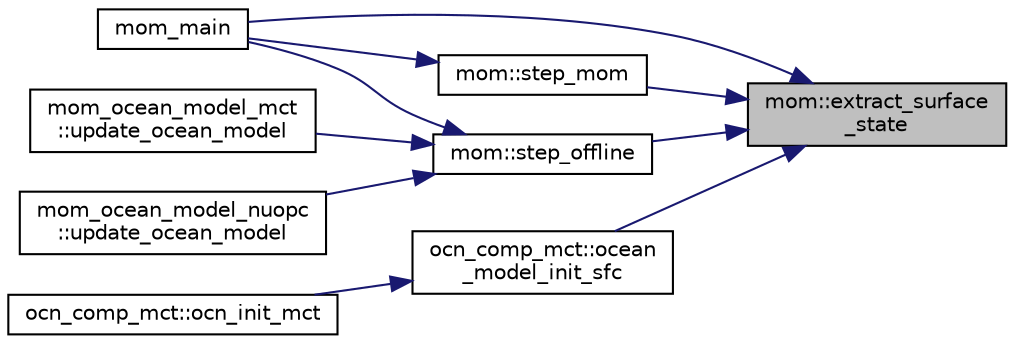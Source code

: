 digraph "mom::extract_surface_state"
{
 // INTERACTIVE_SVG=YES
 // LATEX_PDF_SIZE
  edge [fontname="Helvetica",fontsize="10",labelfontname="Helvetica",labelfontsize="10"];
  node [fontname="Helvetica",fontsize="10",shape=record];
  rankdir="RL";
  Node1 [label="mom::extract_surface\l_state",height=0.2,width=0.4,color="black", fillcolor="grey75", style="filled", fontcolor="black",tooltip="Set the surface (return) properties of the ocean model by setting the appropriate fields in sfc_state..."];
  Node1 -> Node2 [dir="back",color="midnightblue",fontsize="10",style="solid",fontname="Helvetica"];
  Node2 [label="mom_main",height=0.2,width=0.4,color="black", fillcolor="white", style="filled",URL="$MOM__driver_8F90.html#a08fffeb2d8e8acbf9ed4609be6d258c6",tooltip=" "];
  Node1 -> Node3 [dir="back",color="midnightblue",fontsize="10",style="solid",fontname="Helvetica"];
  Node3 [label="ocn_comp_mct::ocean\l_model_init_sfc",height=0.2,width=0.4,color="black", fillcolor="white", style="filled",URL="$namespaceocn__comp__mct.html#a5f19e1874046a092e4773c541467593b",tooltip="It has to be separate from the ocean_initialization call because the coupler module allocates the spa..."];
  Node3 -> Node4 [dir="back",color="midnightblue",fontsize="10",style="solid",fontname="Helvetica"];
  Node4 [label="ocn_comp_mct::ocn_init_mct",height=0.2,width=0.4,color="black", fillcolor="white", style="filled",URL="$namespaceocn__comp__mct.html#adfe794cbbae40df4bdb9fcec95d4ff9c",tooltip="This subroutine initializes MOM6."];
  Node1 -> Node5 [dir="back",color="midnightblue",fontsize="10",style="solid",fontname="Helvetica"];
  Node5 [label="mom::step_mom",height=0.2,width=0.4,color="black", fillcolor="white", style="filled",URL="$namespacemom.html#a972730596703580d4646320f2c9085a5",tooltip="This subroutine orchestrates the time stepping of MOM. The adiabatic dynamics are stepped by calls to..."];
  Node5 -> Node2 [dir="back",color="midnightblue",fontsize="10",style="solid",fontname="Helvetica"];
  Node1 -> Node6 [dir="back",color="midnightblue",fontsize="10",style="solid",fontname="Helvetica"];
  Node6 [label="mom::step_offline",height=0.2,width=0.4,color="black", fillcolor="white", style="filled",URL="$namespacemom.html#ade4f7557fcda73ffc12284d3cecf4182",tooltip="step_offline is the main driver for running tracers offline in MOM6. This has been primarily develope..."];
  Node6 -> Node2 [dir="back",color="midnightblue",fontsize="10",style="solid",fontname="Helvetica"];
  Node6 -> Node7 [dir="back",color="midnightblue",fontsize="10",style="solid",fontname="Helvetica"];
  Node7 [label="mom_ocean_model_mct\l::update_ocean_model",height=0.2,width=0.4,color="black", fillcolor="white", style="filled",URL="$namespacemom__ocean__model__mct.html#a422ba42ca07c0bf28ec5113aba4f1e96",tooltip="update_ocean_model uses the forcing in Ice_ocean_boundary to advance the ocean model's state from the..."];
  Node6 -> Node8 [dir="back",color="midnightblue",fontsize="10",style="solid",fontname="Helvetica"];
  Node8 [label="mom_ocean_model_nuopc\l::update_ocean_model",height=0.2,width=0.4,color="black", fillcolor="white", style="filled",URL="$namespacemom__ocean__model__nuopc.html#a02a87b4944febcc6828c55e8e4375e62",tooltip="update_ocean_model uses the forcing in Ice_ocean_boundary to advance the ocean model's state from the..."];
}
